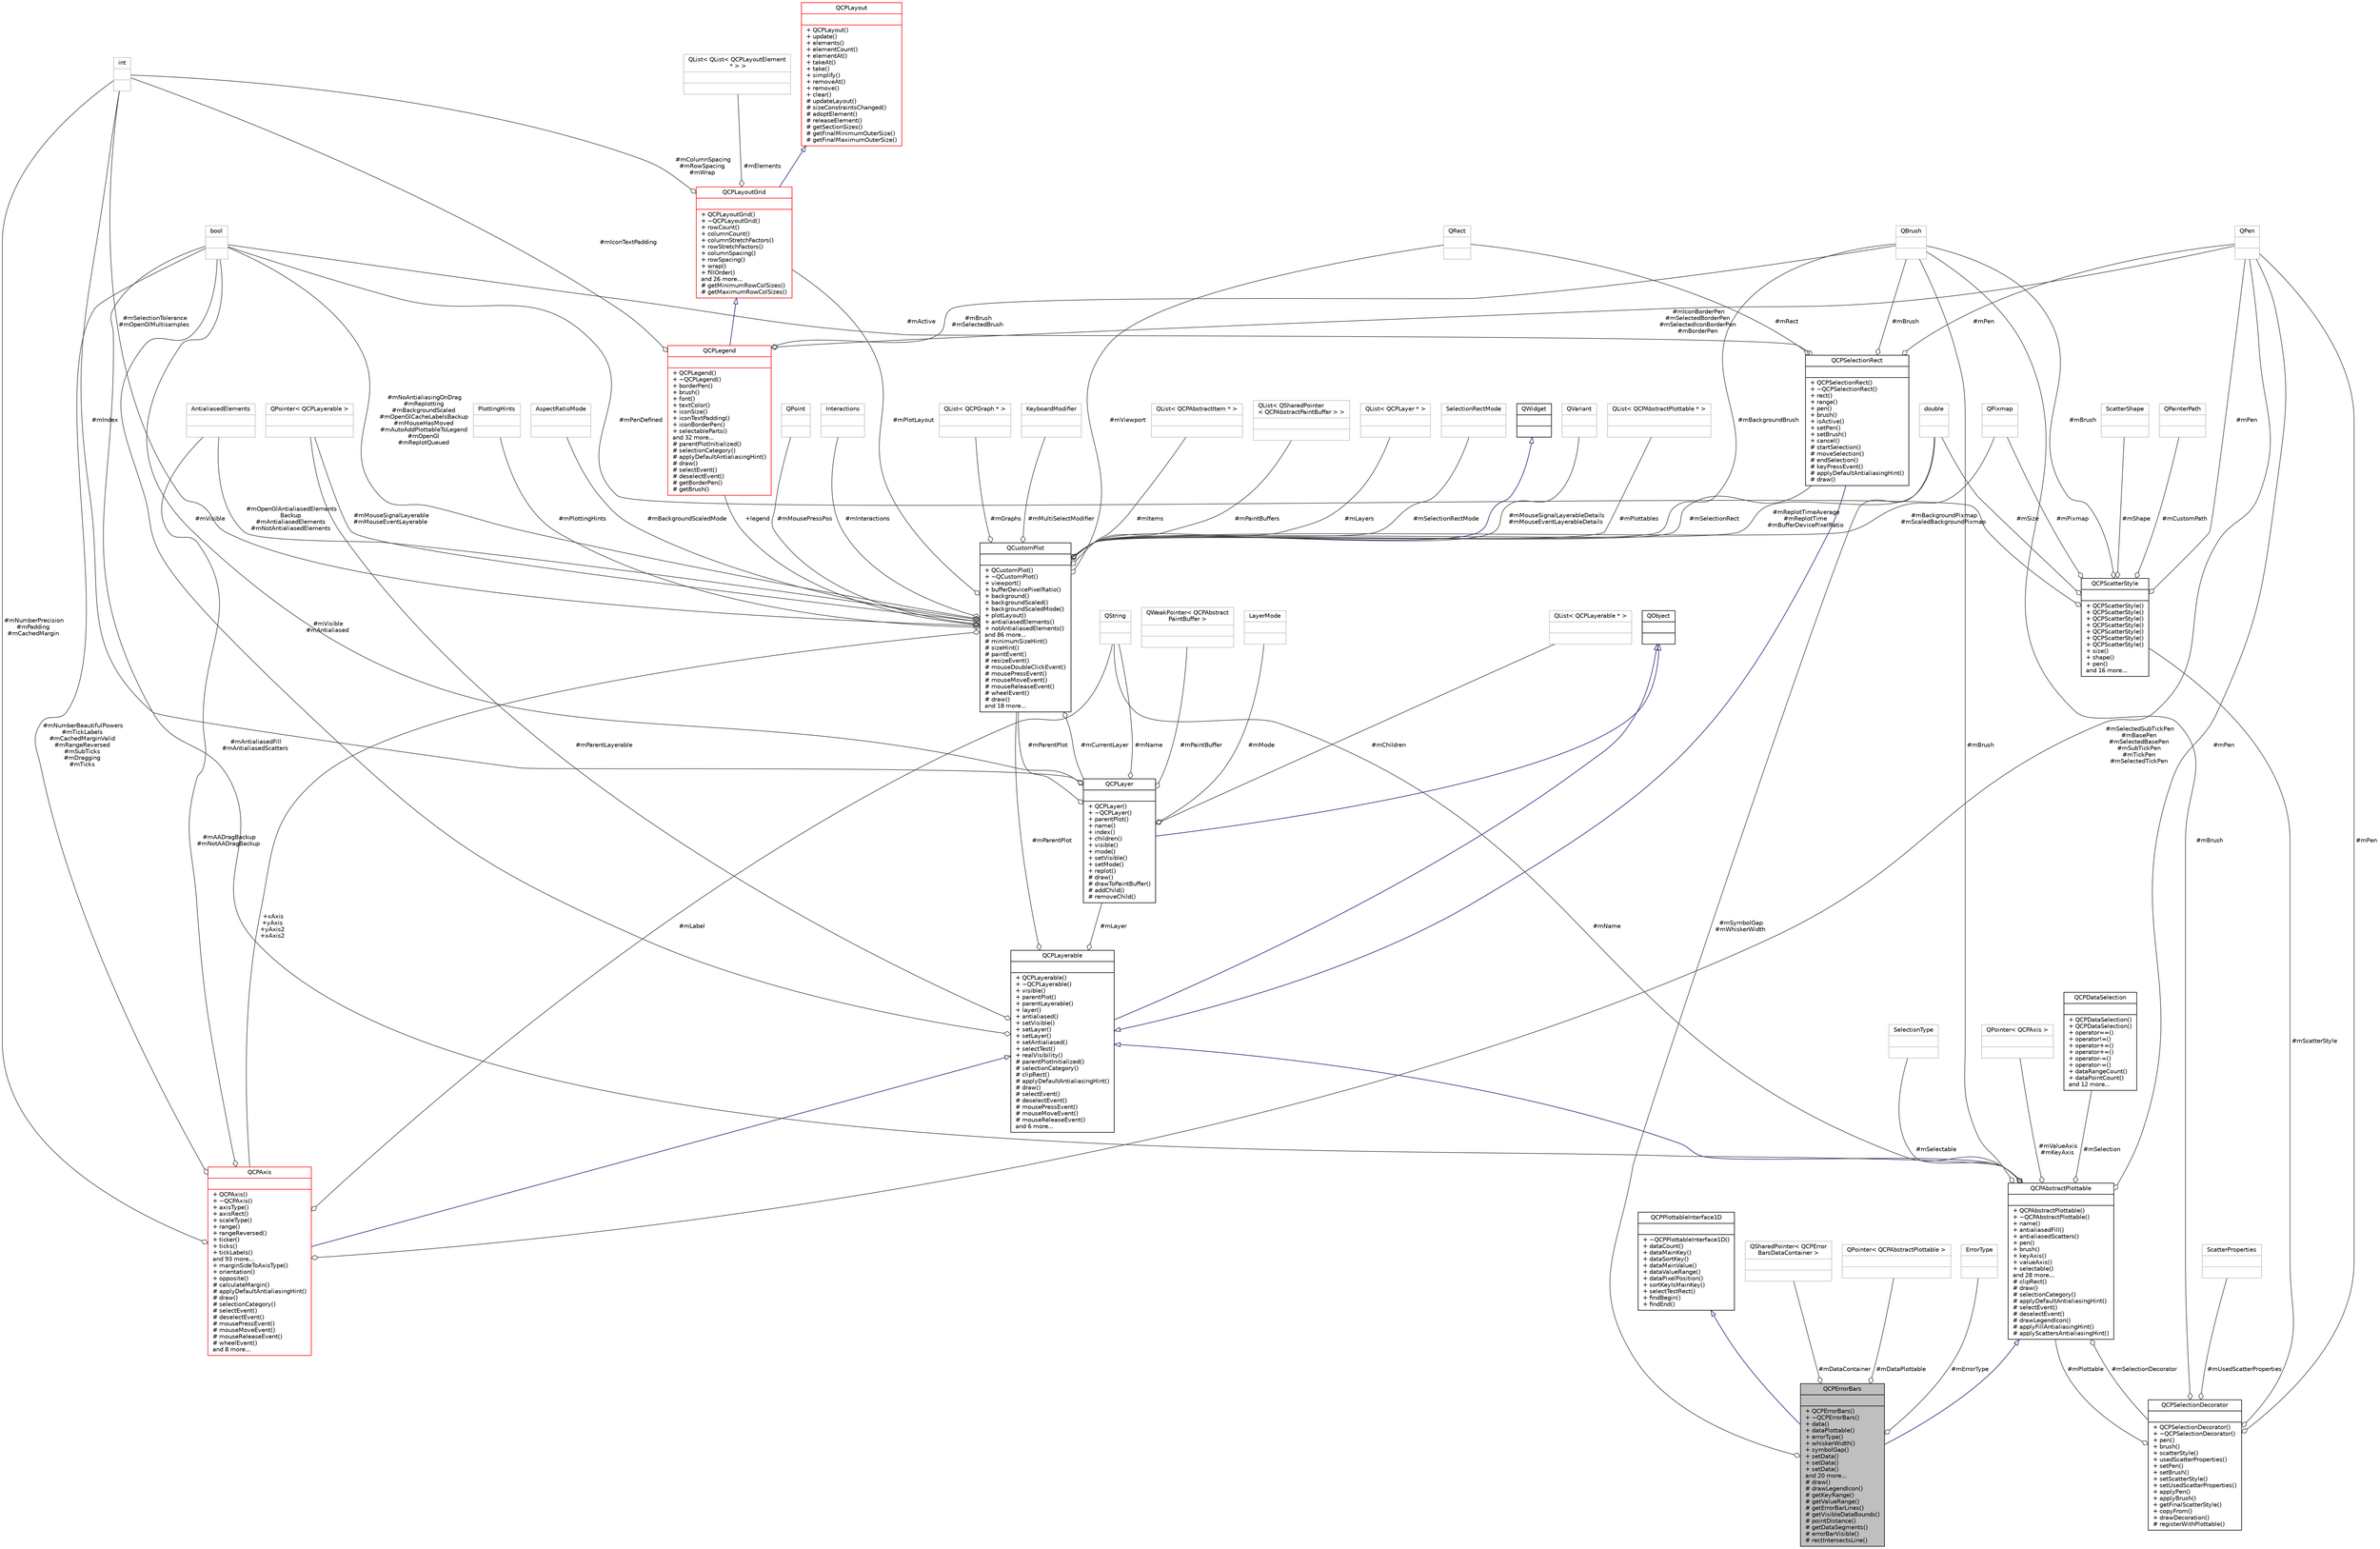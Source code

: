 digraph "QCPErrorBars"
{
 // LATEX_PDF_SIZE
  edge [fontname="Helvetica",fontsize="10",labelfontname="Helvetica",labelfontsize="10"];
  node [fontname="Helvetica",fontsize="10",shape=record];
  Node1 [label="{QCPErrorBars\n||+ QCPErrorBars()\l+ ~QCPErrorBars()\l+ data()\l+ dataPlottable()\l+ errorType()\l+ whiskerWidth()\l+ symbolGap()\l+ setData()\l+ setData()\l+ setData()\land 20 more...\l# draw()\l# drawLegendIcon()\l# getKeyRange()\l# getValueRange()\l# getErrorBarLines()\l# getVisibleDataBounds()\l# pointDistance()\l# getDataSegments()\l# errorBarVisible()\l# rectIntersectsLine()\l}",height=0.2,width=0.4,color="black", fillcolor="grey75", style="filled", fontcolor="black",tooltip="A plottable that adds a set of error bars to other plottables."];
  Node2 -> Node1 [dir="back",color="midnightblue",fontsize="10",style="solid",arrowtail="onormal",fontname="Helvetica"];
  Node2 [label="{QCPAbstractPlottable\n||+ QCPAbstractPlottable()\l+ ~QCPAbstractPlottable()\l+ name()\l+ antialiasedFill()\l+ antialiasedScatters()\l+ pen()\l+ brush()\l+ keyAxis()\l+ valueAxis()\l+ selectable()\land 28 more...\l# clipRect()\l# draw()\l# selectionCategory()\l# applyDefaultAntialiasingHint()\l# selectEvent()\l# deselectEvent()\l# drawLegendIcon()\l# applyFillAntialiasingHint()\l# applyScattersAntialiasingHint()\l}",height=0.2,width=0.4,color="black", fillcolor="white", style="filled",URL="$classQCPAbstractPlottable.html",tooltip="The abstract base class for all data representing objects in a plot."];
  Node3 -> Node2 [dir="back",color="midnightblue",fontsize="10",style="solid",arrowtail="onormal",fontname="Helvetica"];
  Node3 [label="{QCPLayerable\n||+ QCPLayerable()\l+ ~QCPLayerable()\l+ visible()\l+ parentPlot()\l+ parentLayerable()\l+ layer()\l+ antialiased()\l+ setVisible()\l+ setLayer()\l+ setLayer()\l+ setAntialiased()\l+ selectTest()\l+ realVisibility()\l# parentPlotInitialized()\l# selectionCategory()\l# clipRect()\l# applyDefaultAntialiasingHint()\l# draw()\l# selectEvent()\l# deselectEvent()\l# mousePressEvent()\l# mouseMoveEvent()\l# mouseReleaseEvent()\land 6 more...\l}",height=0.2,width=0.4,color="black", fillcolor="white", style="filled",URL="$classQCPLayerable.html",tooltip="Base class for all drawable objects."];
  Node4 -> Node3 [dir="back",color="midnightblue",fontsize="10",style="solid",arrowtail="onormal",fontname="Helvetica"];
  Node4 [label="{QObject\n||}",height=0.2,width=0.4,color="black", fillcolor="white", style="filled",URL="$classQObject.html",tooltip=" "];
  Node5 -> Node3 [color="grey25",fontsize="10",style="solid",label=" #mLayer" ,arrowhead="odiamond",fontname="Helvetica"];
  Node5 [label="{QCPLayer\n||+ QCPLayer()\l+ ~QCPLayer()\l+ parentPlot()\l+ name()\l+ index()\l+ children()\l+ visible()\l+ mode()\l+ setVisible()\l+ setMode()\l+ replot()\l# draw()\l# drawToPaintBuffer()\l# addChild()\l# removeChild()\l}",height=0.2,width=0.4,color="black", fillcolor="white", style="filled",URL="$classQCPLayer.html",tooltip="A layer that may contain objects, to control the rendering order."];
  Node4 -> Node5 [dir="back",color="midnightblue",fontsize="10",style="solid",arrowtail="onormal",fontname="Helvetica"];
  Node6 -> Node5 [color="grey25",fontsize="10",style="solid",label=" #mName" ,arrowhead="odiamond",fontname="Helvetica"];
  Node6 [label="{QString\n||}",height=0.2,width=0.4,color="grey75", fillcolor="white", style="filled",tooltip=" "];
  Node7 -> Node5 [color="grey25",fontsize="10",style="solid",label=" #mIndex" ,arrowhead="odiamond",fontname="Helvetica"];
  Node7 [label="{int\n||}",height=0.2,width=0.4,color="grey75", fillcolor="white", style="filled",tooltip=" "];
  Node8 -> Node5 [color="grey25",fontsize="10",style="solid",label=" #mPaintBuffer" ,arrowhead="odiamond",fontname="Helvetica"];
  Node8 [label="{QWeakPointer\< QCPAbstract\lPaintBuffer \>\n||}",height=0.2,width=0.4,color="grey75", fillcolor="white", style="filled",tooltip=" "];
  Node9 -> Node5 [color="grey25",fontsize="10",style="solid",label=" #mVisible" ,arrowhead="odiamond",fontname="Helvetica"];
  Node9 [label="{bool\n||}",height=0.2,width=0.4,color="grey75", fillcolor="white", style="filled",tooltip=" "];
  Node10 -> Node5 [color="grey25",fontsize="10",style="solid",label=" #mParentPlot" ,arrowhead="odiamond",fontname="Helvetica"];
  Node10 [label="{QCustomPlot\n||+ QCustomPlot()\l+ ~QCustomPlot()\l+ viewport()\l+ bufferDevicePixelRatio()\l+ background()\l+ backgroundScaled()\l+ backgroundScaledMode()\l+ plotLayout()\l+ antialiasedElements()\l+ notAntialiasedElements()\land 86 more...\l# minimumSizeHint()\l# sizeHint()\l# paintEvent()\l# resizeEvent()\l# mouseDoubleClickEvent()\l# mousePressEvent()\l# mouseMoveEvent()\l# mouseReleaseEvent()\l# wheelEvent()\l# draw()\land 18 more...\l}",height=0.2,width=0.4,color="black", fillcolor="white", style="filled",URL="$classQCustomPlot.html",tooltip="The central class of the library. This is the QWidget which displays the plot and interacts with the ..."];
  Node11 -> Node10 [dir="back",color="midnightblue",fontsize="10",style="solid",arrowtail="onormal",fontname="Helvetica"];
  Node11 [label="{QWidget\n||}",height=0.2,width=0.4,color="black", fillcolor="white", style="filled",URL="$classQWidget.html",tooltip=" "];
  Node5 -> Node10 [color="grey25",fontsize="10",style="solid",label=" #mCurrentLayer" ,arrowhead="odiamond",fontname="Helvetica"];
  Node12 -> Node10 [color="grey25",fontsize="10",style="solid",label=" #mPlotLayout" ,arrowhead="odiamond",fontname="Helvetica"];
  Node12 [label="{QCPLayoutGrid\n||+ QCPLayoutGrid()\l+ ~QCPLayoutGrid()\l+ rowCount()\l+ columnCount()\l+ columnStretchFactors()\l+ rowStretchFactors()\l+ columnSpacing()\l+ rowSpacing()\l+ wrap()\l+ fillOrder()\land 26 more...\l# getMinimumRowColSizes()\l# getMaximumRowColSizes()\l}",height=0.2,width=0.4,color="red", fillcolor="white", style="filled",URL="$classQCPLayoutGrid.html",tooltip="A layout that arranges child elements in a grid."];
  Node13 -> Node12 [dir="back",color="midnightblue",fontsize="10",style="solid",arrowtail="onormal",fontname="Helvetica"];
  Node13 [label="{QCPLayout\n||+ QCPLayout()\l+ update()\l+ elements()\l+ elementCount()\l+ elementAt()\l+ takeAt()\l+ take()\l+ simplify()\l+ removeAt()\l+ remove()\l+ clear()\l# updateLayout()\l# sizeConstraintsChanged()\l# adoptElement()\l# releaseElement()\l# getSectionSizes()\l# getFinalMinimumOuterSize()\l# getFinalMaximumOuterSize()\l}",height=0.2,width=0.4,color="red", fillcolor="white", style="filled",URL="$classQCPLayout.html",tooltip="The abstract base class for layouts."];
  Node21 -> Node12 [color="grey25",fontsize="10",style="solid",label=" #mElements" ,arrowhead="odiamond",fontname="Helvetica"];
  Node21 [label="{QList\< QList\< QCPLayoutElement\l * \> \>\n||}",height=0.2,width=0.4,color="grey75", fillcolor="white", style="filled",tooltip=" "];
  Node7 -> Node12 [color="grey25",fontsize="10",style="solid",label=" #mColumnSpacing\n#mRowSpacing\n#mWrap" ,arrowhead="odiamond",fontname="Helvetica"];
  Node24 -> Node10 [color="grey25",fontsize="10",style="solid",label=" #mMouseSignalLayerableDetails\n#mMouseEventLayerableDetails" ,arrowhead="odiamond",fontname="Helvetica"];
  Node24 [label="{QVariant\n||}",height=0.2,width=0.4,color="grey75", fillcolor="white", style="filled",tooltip=" "];
  Node25 -> Node10 [color="grey25",fontsize="10",style="solid",label=" #mPlottingHints" ,arrowhead="odiamond",fontname="Helvetica"];
  Node25 [label="{PlottingHints\n||}",height=0.2,width=0.4,color="grey75", fillcolor="white", style="filled",tooltip=" "];
  Node26 -> Node10 [color="grey25",fontsize="10",style="solid",label=" #mInteractions" ,arrowhead="odiamond",fontname="Helvetica"];
  Node26 [label="{Interactions\n||}",height=0.2,width=0.4,color="grey75", fillcolor="white", style="filled",tooltip=" "];
  Node27 -> Node10 [color="grey25",fontsize="10",style="solid",label=" #mReplotTimeAverage\n#mReplotTime\n#mBufferDevicePixelRatio" ,arrowhead="odiamond",fontname="Helvetica"];
  Node27 [label="{double\n||}",height=0.2,width=0.4,color="grey75", fillcolor="white", style="filled",tooltip=" "];
  Node28 -> Node10 [color="grey25",fontsize="10",style="solid",label=" #mSelectionRect" ,arrowhead="odiamond",fontname="Helvetica"];
  Node28 [label="{QCPSelectionRect\n||+ QCPSelectionRect()\l+ ~QCPSelectionRect()\l+ rect()\l+ range()\l+ pen()\l+ brush()\l+ isActive()\l+ setPen()\l+ setBrush()\l+ cancel()\l# startSelection()\l# moveSelection()\l# endSelection()\l# keyPressEvent()\l# applyDefaultAntialiasingHint()\l# draw()\l}",height=0.2,width=0.4,color="black", fillcolor="white", style="filled",URL="$classQCPSelectionRect.html",tooltip="Provides rect/rubber-band data selection and range zoom interaction."];
  Node3 -> Node28 [dir="back",color="midnightblue",fontsize="10",style="solid",arrowtail="onormal",fontname="Helvetica"];
  Node29 -> Node28 [color="grey25",fontsize="10",style="solid",label=" #mPen" ,arrowhead="odiamond",fontname="Helvetica"];
  Node29 [label="{QPen\n||}",height=0.2,width=0.4,color="grey75", fillcolor="white", style="filled",tooltip=" "];
  Node9 -> Node28 [color="grey25",fontsize="10",style="solid",label=" #mActive" ,arrowhead="odiamond",fontname="Helvetica"];
  Node30 -> Node28 [color="grey25",fontsize="10",style="solid",label=" #mBrush" ,arrowhead="odiamond",fontname="Helvetica"];
  Node30 [label="{QBrush\n||}",height=0.2,width=0.4,color="grey75", fillcolor="white", style="filled",tooltip=" "];
  Node19 -> Node28 [color="grey25",fontsize="10",style="solid",label=" #mRect" ,arrowhead="odiamond",fontname="Helvetica"];
  Node19 [label="{QRect\n||}",height=0.2,width=0.4,color="grey75", fillcolor="white", style="filled",tooltip=" "];
  Node31 -> Node10 [color="grey25",fontsize="10",style="solid",label=" #mGraphs" ,arrowhead="odiamond",fontname="Helvetica"];
  Node31 [label="{QList\< QCPGraph * \>\n||}",height=0.2,width=0.4,color="grey75", fillcolor="white", style="filled",tooltip=" "];
  Node32 -> Node10 [color="grey25",fontsize="10",style="solid",label=" #mMultiSelectModifier" ,arrowhead="odiamond",fontname="Helvetica"];
  Node32 [label="{KeyboardModifier\n||}",height=0.2,width=0.4,color="grey75", fillcolor="white", style="filled",tooltip=" "];
  Node33 -> Node10 [color="grey25",fontsize="10",style="solid",label=" #mItems" ,arrowhead="odiamond",fontname="Helvetica"];
  Node33 [label="{QList\< QCPAbstractItem * \>\n||}",height=0.2,width=0.4,color="grey75", fillcolor="white", style="filled",tooltip=" "];
  Node34 -> Node10 [color="grey25",fontsize="10",style="solid",label=" #mPaintBuffers" ,arrowhead="odiamond",fontname="Helvetica"];
  Node34 [label="{QList\< QSharedPointer\l\< QCPAbstractPaintBuffer \> \>\n||}",height=0.2,width=0.4,color="grey75", fillcolor="white", style="filled",tooltip=" "];
  Node35 -> Node10 [color="grey25",fontsize="10",style="solid",label=" +xAxis\n+yAxis\n+yAxis2\n+xAxis2" ,arrowhead="odiamond",fontname="Helvetica"];
  Node35 [label="{QCPAxis\n||+ QCPAxis()\l+ ~QCPAxis()\l+ axisType()\l+ axisRect()\l+ scaleType()\l+ range()\l+ rangeReversed()\l+ ticker()\l+ ticks()\l+ tickLabels()\land 93 more...\l+ marginSideToAxisType()\l+ orientation()\l+ opposite()\l# calculateMargin()\l# applyDefaultAntialiasingHint()\l# draw()\l# selectionCategory()\l# selectEvent()\l# deselectEvent()\l# mousePressEvent()\l# mouseMoveEvent()\l# mouseReleaseEvent()\l# wheelEvent()\land 8 more...\l}",height=0.2,width=0.4,color="red", fillcolor="white", style="filled",URL="$classQCPAxis.html",tooltip="Manages a single axis inside a QCustomPlot."];
  Node3 -> Node35 [dir="back",color="midnightblue",fontsize="10",style="solid",arrowtail="onormal",fontname="Helvetica"];
  Node6 -> Node35 [color="grey25",fontsize="10",style="solid",label=" #mLabel" ,arrowhead="odiamond",fontname="Helvetica"];
  Node29 -> Node35 [color="grey25",fontsize="10",style="solid",label=" #mSelectedSubTickPen\n#mBasePen\n#mSelectedBasePen\n#mSubTickPen\n#mTickPen\n#mSelectedTickPen" ,arrowhead="odiamond",fontname="Helvetica"];
  Node7 -> Node35 [color="grey25",fontsize="10",style="solid",label=" #mNumberPrecision\n#mPadding\n#mCachedMargin" ,arrowhead="odiamond",fontname="Helvetica"];
  Node9 -> Node35 [color="grey25",fontsize="10",style="solid",label=" #mNumberBeautifulPowers\n#mTickLabels\n#mCachedMarginValid\n#mRangeReversed\n#mSubTicks\n#mDragging\n#mTicks" ,arrowhead="odiamond",fontname="Helvetica"];
  Node60 -> Node35 [color="grey25",fontsize="10",style="solid",label=" #mAADragBackup\n#mNotAADragBackup" ,arrowhead="odiamond",fontname="Helvetica"];
  Node60 [label="{AntialiasedElements\n||}",height=0.2,width=0.4,color="grey75", fillcolor="white", style="filled",tooltip=" "];
  Node67 -> Node10 [color="grey25",fontsize="10",style="solid",label=" #mLayers" ,arrowhead="odiamond",fontname="Helvetica"];
  Node67 [label="{QList\< QCPLayer * \>\n||}",height=0.2,width=0.4,color="grey75", fillcolor="white", style="filled",tooltip=" "];
  Node68 -> Node10 [color="grey25",fontsize="10",style="solid",label=" #mSelectionRectMode" ,arrowhead="odiamond",fontname="Helvetica"];
  Node68 [label="{SelectionRectMode\n||}",height=0.2,width=0.4,color="grey75", fillcolor="white", style="filled",tooltip=" "];
  Node59 -> Node10 [color="grey25",fontsize="10",style="solid",label=" #mBackgroundPixmap\n#mScaledBackgroundPixmap" ,arrowhead="odiamond",fontname="Helvetica"];
  Node59 [label="{QPixmap\n||}",height=0.2,width=0.4,color="grey75", fillcolor="white", style="filled",tooltip=" "];
  Node69 -> Node10 [color="grey25",fontsize="10",style="solid",label=" #mMouseSignalLayerable\n#mMouseEventLayerable" ,arrowhead="odiamond",fontname="Helvetica"];
  Node69 [label="{QPointer\< QCPLayerable \>\n||}",height=0.2,width=0.4,color="grey75", fillcolor="white", style="filled",tooltip=" "];
  Node7 -> Node10 [color="grey25",fontsize="10",style="solid",label=" #mSelectionTolerance\n#mOpenGlMultisamples" ,arrowhead="odiamond",fontname="Helvetica"];
  Node70 -> Node10 [color="grey25",fontsize="10",style="solid",label=" #mPlottables" ,arrowhead="odiamond",fontname="Helvetica"];
  Node70 [label="{QList\< QCPAbstractPlottable * \>\n||}",height=0.2,width=0.4,color="grey75", fillcolor="white", style="filled",tooltip=" "];
  Node9 -> Node10 [color="grey25",fontsize="10",style="solid",label=" #mNoAntialiasingOnDrag\n#mReplotting\n#mBackgroundScaled\n#mOpenGlCacheLabelsBackup\n#mMouseHasMoved\n#mAutoAddPlottableToLegend\n#mOpenGl\n#mReplotQueued" ,arrowhead="odiamond",fontname="Helvetica"];
  Node30 -> Node10 [color="grey25",fontsize="10",style="solid",label=" #mBackgroundBrush" ,arrowhead="odiamond",fontname="Helvetica"];
  Node60 -> Node10 [color="grey25",fontsize="10",style="solid",label=" #mOpenGlAntialiasedElements\lBackup\n#mAntialiasedElements\n#mNotAntialiasedElements" ,arrowhead="odiamond",fontname="Helvetica"];
  Node71 -> Node10 [color="grey25",fontsize="10",style="solid",label=" +legend" ,arrowhead="odiamond",fontname="Helvetica"];
  Node71 [label="{QCPLegend\n||+ QCPLegend()\l+ ~QCPLegend()\l+ borderPen()\l+ brush()\l+ font()\l+ textColor()\l+ iconSize()\l+ iconTextPadding()\l+ iconBorderPen()\l+ selectableParts()\land 32 more...\l# parentPlotInitialized()\l# selectionCategory()\l# applyDefaultAntialiasingHint()\l# draw()\l# selectEvent()\l# deselectEvent()\l# getBorderPen()\l# getBrush()\l}",height=0.2,width=0.4,color="red", fillcolor="white", style="filled",URL="$classQCPLegend.html",tooltip="Manages a legend inside a QCustomPlot."];
  Node12 -> Node71 [dir="back",color="midnightblue",fontsize="10",style="solid",arrowtail="onormal",fontname="Helvetica"];
  Node29 -> Node71 [color="grey25",fontsize="10",style="solid",label=" #mIconBorderPen\n#mSelectedBorderPen\n#mSelectedIconBorderPen\n#mBorderPen" ,arrowhead="odiamond",fontname="Helvetica"];
  Node7 -> Node71 [color="grey25",fontsize="10",style="solid",label=" #mIconTextPadding" ,arrowhead="odiamond",fontname="Helvetica"];
  Node30 -> Node71 [color="grey25",fontsize="10",style="solid",label=" #mBrush\n#mSelectedBrush" ,arrowhead="odiamond",fontname="Helvetica"];
  Node62 -> Node10 [color="grey25",fontsize="10",style="solid",label=" #mBackgroundScaledMode" ,arrowhead="odiamond",fontname="Helvetica"];
  Node62 [label="{AspectRatioMode\n||}",height=0.2,width=0.4,color="grey75", fillcolor="white", style="filled",tooltip=" "];
  Node19 -> Node10 [color="grey25",fontsize="10",style="solid",label=" #mViewport" ,arrowhead="odiamond",fontname="Helvetica"];
  Node72 -> Node10 [color="grey25",fontsize="10",style="solid",label=" #mMousePressPos" ,arrowhead="odiamond",fontname="Helvetica"];
  Node72 [label="{QPoint\n||}",height=0.2,width=0.4,color="grey75", fillcolor="white", style="filled",tooltip=" "];
  Node73 -> Node5 [color="grey25",fontsize="10",style="solid",label=" #mMode" ,arrowhead="odiamond",fontname="Helvetica"];
  Node73 [label="{LayerMode\n||}",height=0.2,width=0.4,color="grey75", fillcolor="white", style="filled",tooltip=" "];
  Node74 -> Node5 [color="grey25",fontsize="10",style="solid",label=" #mChildren" ,arrowhead="odiamond",fontname="Helvetica"];
  Node74 [label="{QList\< QCPLayerable * \>\n||}",height=0.2,width=0.4,color="grey75", fillcolor="white", style="filled",tooltip=" "];
  Node69 -> Node3 [color="grey25",fontsize="10",style="solid",label=" #mParentLayerable" ,arrowhead="odiamond",fontname="Helvetica"];
  Node9 -> Node3 [color="grey25",fontsize="10",style="solid",label=" #mVisible\n#mAntialiased" ,arrowhead="odiamond",fontname="Helvetica"];
  Node10 -> Node3 [color="grey25",fontsize="10",style="solid",label=" #mParentPlot" ,arrowhead="odiamond",fontname="Helvetica"];
  Node75 -> Node2 [color="grey25",fontsize="10",style="solid",label=" #mValueAxis\n#mKeyAxis" ,arrowhead="odiamond",fontname="Helvetica"];
  Node75 [label="{QPointer\< QCPAxis \>\n||}",height=0.2,width=0.4,color="grey75", fillcolor="white", style="filled",tooltip=" "];
  Node6 -> Node2 [color="grey25",fontsize="10",style="solid",label=" #mName" ,arrowhead="odiamond",fontname="Helvetica"];
  Node76 -> Node2 [color="grey25",fontsize="10",style="solid",label=" #mSelection" ,arrowhead="odiamond",fontname="Helvetica"];
  Node76 [label="{QCPDataSelection\n||+ QCPDataSelection()\l+ QCPDataSelection()\l+ operator==()\l+ operator!=()\l+ operator+=()\l+ operator+=()\l+ operator-=()\l+ operator-=()\l+ dataRangeCount()\l+ dataPointCount()\land 12 more...\l}",height=0.2,width=0.4,color="black", fillcolor="white", style="filled",URL="$classQCPDataSelection.html",tooltip="Describes a data set by holding multiple QCPDataRange instances."];
  Node77 -> Node2 [color="grey25",fontsize="10",style="solid",label=" #mSelectable" ,arrowhead="odiamond",fontname="Helvetica"];
  Node77 [label="{SelectionType\n||}",height=0.2,width=0.4,color="grey75", fillcolor="white", style="filled",tooltip=" "];
  Node29 -> Node2 [color="grey25",fontsize="10",style="solid",label=" #mPen" ,arrowhead="odiamond",fontname="Helvetica"];
  Node9 -> Node2 [color="grey25",fontsize="10",style="solid",label=" #mAntialiasedFill\n#mAntialiasedScatters" ,arrowhead="odiamond",fontname="Helvetica"];
  Node30 -> Node2 [color="grey25",fontsize="10",style="solid",label=" #mBrush" ,arrowhead="odiamond",fontname="Helvetica"];
  Node78 -> Node2 [color="grey25",fontsize="10",style="solid",label=" #mSelectionDecorator" ,arrowhead="odiamond",fontname="Helvetica"];
  Node78 [label="{QCPSelectionDecorator\n||+ QCPSelectionDecorator()\l+ ~QCPSelectionDecorator()\l+ pen()\l+ brush()\l+ scatterStyle()\l+ usedScatterProperties()\l+ setPen()\l+ setBrush()\l+ setScatterStyle()\l+ setUsedScatterProperties()\l+ applyPen()\l+ applyBrush()\l+ getFinalScatterStyle()\l+ copyFrom()\l+ drawDecoration()\l# registerWithPlottable()\l}",height=0.2,width=0.4,color="black", fillcolor="white", style="filled",URL="$classQCPSelectionDecorator.html",tooltip="Controls how a plottable's data selection is drawn."];
  Node2 -> Node78 [color="grey25",fontsize="10",style="solid",label=" #mPlottable" ,arrowhead="odiamond",fontname="Helvetica"];
  Node29 -> Node78 [color="grey25",fontsize="10",style="solid",label=" #mPen" ,arrowhead="odiamond",fontname="Helvetica"];
  Node30 -> Node78 [color="grey25",fontsize="10",style="solid",label=" #mBrush" ,arrowhead="odiamond",fontname="Helvetica"];
  Node79 -> Node78 [color="grey25",fontsize="10",style="solid",label=" #mUsedScatterProperties" ,arrowhead="odiamond",fontname="Helvetica"];
  Node79 [label="{ScatterProperties\n||}",height=0.2,width=0.4,color="grey75", fillcolor="white", style="filled",tooltip=" "];
  Node80 -> Node78 [color="grey25",fontsize="10",style="solid",label=" #mScatterStyle" ,arrowhead="odiamond",fontname="Helvetica"];
  Node80 [label="{QCPScatterStyle\n||+ QCPScatterStyle()\l+ QCPScatterStyle()\l+ QCPScatterStyle()\l+ QCPScatterStyle()\l+ QCPScatterStyle()\l+ QCPScatterStyle()\l+ QCPScatterStyle()\l+ size()\l+ shape()\l+ pen()\land 16 more...\l}",height=0.2,width=0.4,color="black", fillcolor="white", style="filled",URL="$classQCPScatterStyle.html",tooltip="Represents the visual appearance of scatter points."];
  Node81 -> Node80 [color="grey25",fontsize="10",style="solid",label=" #mShape" ,arrowhead="odiamond",fontname="Helvetica"];
  Node81 [label="{ScatterShape\n||}",height=0.2,width=0.4,color="grey75", fillcolor="white", style="filled",tooltip=" "];
  Node27 -> Node80 [color="grey25",fontsize="10",style="solid",label=" #mSize" ,arrowhead="odiamond",fontname="Helvetica"];
  Node59 -> Node80 [color="grey25",fontsize="10",style="solid",label=" #mPixmap" ,arrowhead="odiamond",fontname="Helvetica"];
  Node29 -> Node80 [color="grey25",fontsize="10",style="solid",label=" #mPen" ,arrowhead="odiamond",fontname="Helvetica"];
  Node9 -> Node80 [color="grey25",fontsize="10",style="solid",label=" #mPenDefined" ,arrowhead="odiamond",fontname="Helvetica"];
  Node82 -> Node80 [color="grey25",fontsize="10",style="solid",label=" #mCustomPath" ,arrowhead="odiamond",fontname="Helvetica"];
  Node82 [label="{QPainterPath\n||}",height=0.2,width=0.4,color="grey75", fillcolor="white", style="filled",tooltip=" "];
  Node30 -> Node80 [color="grey25",fontsize="10",style="solid",label=" #mBrush" ,arrowhead="odiamond",fontname="Helvetica"];
  Node83 -> Node1 [dir="back",color="midnightblue",fontsize="10",style="solid",arrowtail="onormal",fontname="Helvetica"];
  Node83 [label="{QCPPlottableInterface1D\n||+ ~QCPPlottableInterface1D()\l+ dataCount()\l+ dataMainKey()\l+ dataSortKey()\l+ dataMainValue()\l+ dataValueRange()\l+ dataPixelPosition()\l+ sortKeyIsMainKey()\l+ selectTestRect()\l+ findBegin()\l+ findEnd()\l}",height=0.2,width=0.4,color="black", fillcolor="white", style="filled",URL="$classQCPPlottableInterface1D.html",tooltip="Defines an abstract interface for one-dimensional plottables."];
  Node27 -> Node1 [color="grey25",fontsize="10",style="solid",label=" #mSymbolGap\n#mWhiskerWidth" ,arrowhead="odiamond",fontname="Helvetica"];
  Node84 -> Node1 [color="grey25",fontsize="10",style="solid",label=" #mDataContainer" ,arrowhead="odiamond",fontname="Helvetica"];
  Node84 [label="{QSharedPointer\< QCPError\lBarsDataContainer \>\n||}",height=0.2,width=0.4,color="grey75", fillcolor="white", style="filled",tooltip=" "];
  Node85 -> Node1 [color="grey25",fontsize="10",style="solid",label=" #mDataPlottable" ,arrowhead="odiamond",fontname="Helvetica"];
  Node85 [label="{QPointer\< QCPAbstractPlottable \>\n||}",height=0.2,width=0.4,color="grey75", fillcolor="white", style="filled",tooltip=" "];
  Node86 -> Node1 [color="grey25",fontsize="10",style="solid",label=" #mErrorType" ,arrowhead="odiamond",fontname="Helvetica"];
  Node86 [label="{ErrorType\n||}",height=0.2,width=0.4,color="grey75", fillcolor="white", style="filled",tooltip=" "];
}
